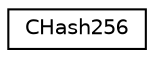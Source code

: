 digraph "Graphical Class Hierarchy"
{
  edge [fontname="Helvetica",fontsize="10",labelfontname="Helvetica",labelfontsize="10"];
  node [fontname="Helvetica",fontsize="10",shape=record];
  rankdir="LR";
  Node0 [label="CHash256",height=0.2,width=0.4,color="black", fillcolor="white", style="filled",URL="$d4/dec/class_c_hash256.html",tooltip="A hasher class for Ion&#39;s 256-bit hash (double SHA-256). "];
}
